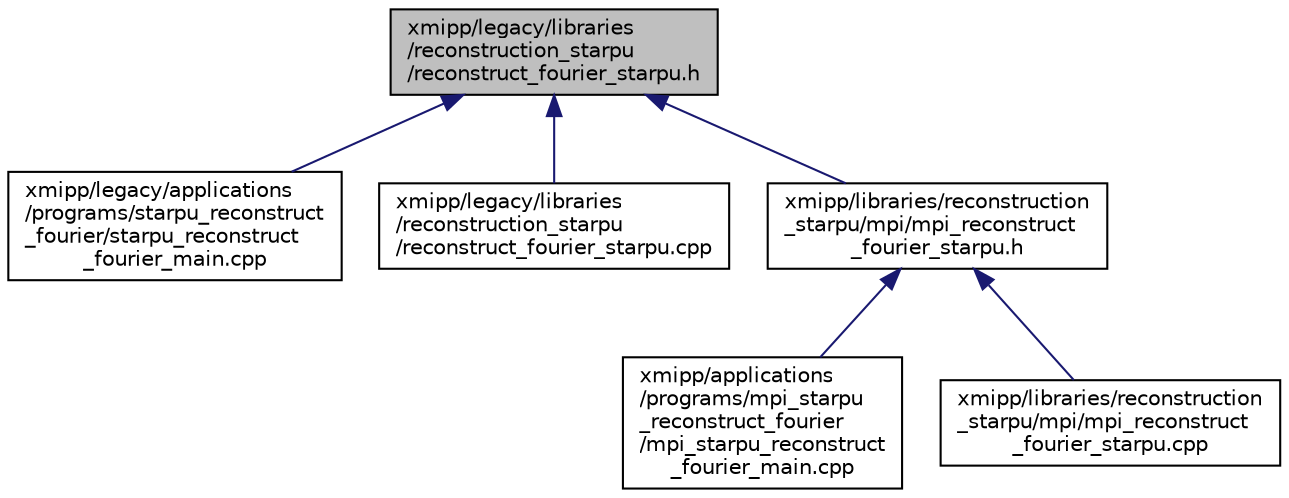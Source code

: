 digraph "xmipp/legacy/libraries/reconstruction_starpu/reconstruct_fourier_starpu.h"
{
  edge [fontname="Helvetica",fontsize="10",labelfontname="Helvetica",labelfontsize="10"];
  node [fontname="Helvetica",fontsize="10",shape=record];
  Node80 [label="xmipp/legacy/libraries\l/reconstruction_starpu\l/reconstruct_fourier_starpu.h",height=0.2,width=0.4,color="black", fillcolor="grey75", style="filled", fontcolor="black"];
  Node80 -> Node81 [dir="back",color="midnightblue",fontsize="10",style="solid",fontname="Helvetica"];
  Node81 [label="xmipp/legacy/applications\l/programs/starpu_reconstruct\l_fourier/starpu_reconstruct\l_fourier_main.cpp",height=0.2,width=0.4,color="black", fillcolor="white", style="filled",URL="$starpu__reconstruct__fourier__main_8cpp.html"];
  Node80 -> Node82 [dir="back",color="midnightblue",fontsize="10",style="solid",fontname="Helvetica"];
  Node82 [label="xmipp/legacy/libraries\l/reconstruction_starpu\l/reconstruct_fourier_starpu.cpp",height=0.2,width=0.4,color="black", fillcolor="white", style="filled",URL="$reconstruct__fourier__starpu_8cpp.html"];
  Node80 -> Node83 [dir="back",color="midnightblue",fontsize="10",style="solid",fontname="Helvetica"];
  Node83 [label="xmipp/libraries/reconstruction\l_starpu/mpi/mpi_reconstruct\l_fourier_starpu.h",height=0.2,width=0.4,color="black", fillcolor="white", style="filled",URL="$mpi__reconstruct__fourier__starpu_8h.html"];
  Node83 -> Node84 [dir="back",color="midnightblue",fontsize="10",style="solid",fontname="Helvetica"];
  Node84 [label="xmipp/applications\l/programs/mpi_starpu\l_reconstruct_fourier\l/mpi_starpu_reconstruct\l_fourier_main.cpp",height=0.2,width=0.4,color="black", fillcolor="white", style="filled",URL="$mpi__starpu__reconstruct__fourier__main_8cpp.html"];
  Node83 -> Node85 [dir="back",color="midnightblue",fontsize="10",style="solid",fontname="Helvetica"];
  Node85 [label="xmipp/libraries/reconstruction\l_starpu/mpi/mpi_reconstruct\l_fourier_starpu.cpp",height=0.2,width=0.4,color="black", fillcolor="white", style="filled",URL="$mpi__reconstruct__fourier__starpu_8cpp.html"];
}
